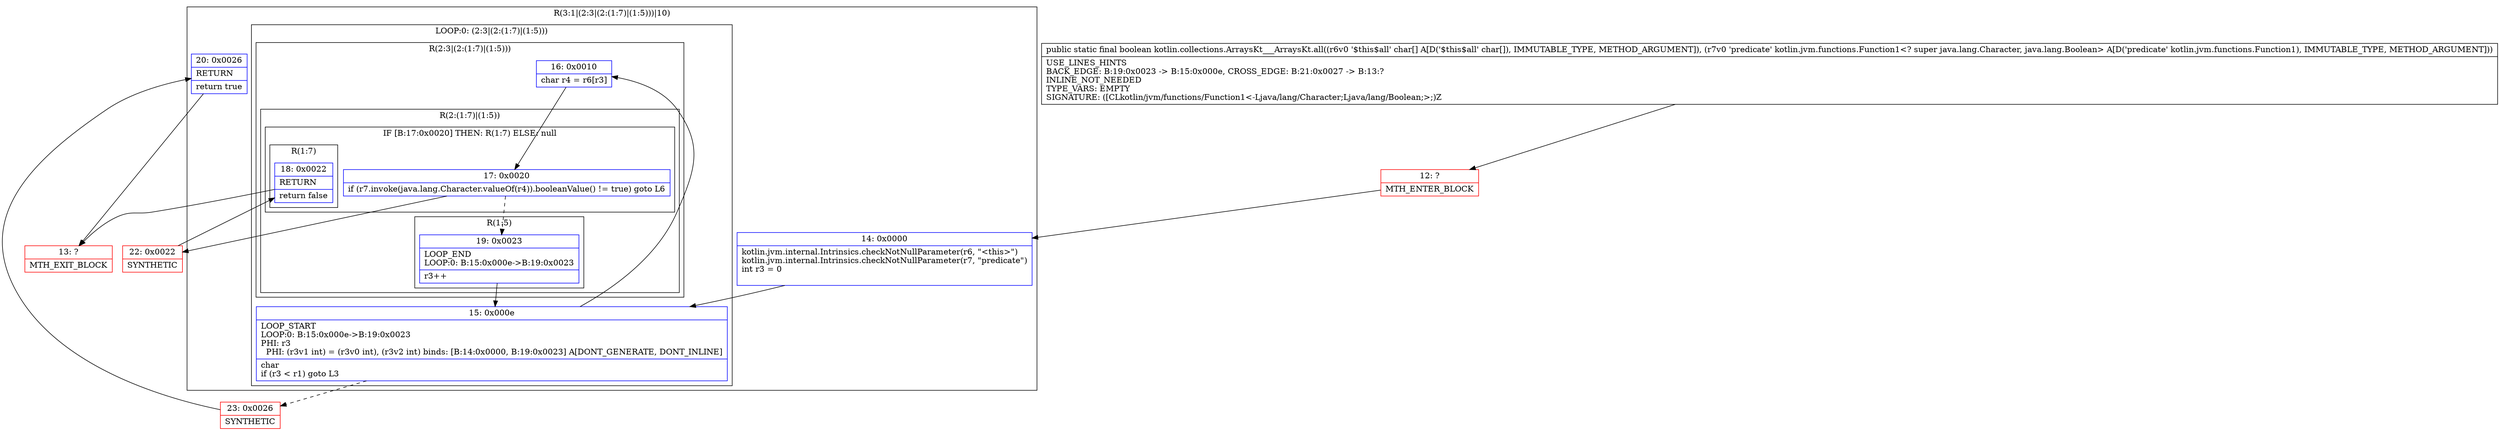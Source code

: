 digraph "CFG forkotlin.collections.ArraysKt___ArraysKt.all([CLkotlin\/jvm\/functions\/Function1;)Z" {
subgraph cluster_Region_1222505394 {
label = "R(3:1|(2:3|(2:(1:7)|(1:5)))|10)";
node [shape=record,color=blue];
Node_14 [shape=record,label="{14\:\ 0x0000|kotlin.jvm.internal.Intrinsics.checkNotNullParameter(r6, \"\<this\>\")\lkotlin.jvm.internal.Intrinsics.checkNotNullParameter(r7, \"predicate\")\lint r3 = 0\l\l}"];
subgraph cluster_LoopRegion_1507523261 {
label = "LOOP:0: (2:3|(2:(1:7)|(1:5)))";
node [shape=record,color=blue];
Node_15 [shape=record,label="{15\:\ 0x000e|LOOP_START\lLOOP:0: B:15:0x000e\-\>B:19:0x0023\lPHI: r3 \l  PHI: (r3v1 int) = (r3v0 int), (r3v2 int) binds: [B:14:0x0000, B:19:0x0023] A[DONT_GENERATE, DONT_INLINE]\l|char \lif (r3 \< r1) goto L3\l}"];
subgraph cluster_Region_639515868 {
label = "R(2:3|(2:(1:7)|(1:5)))";
node [shape=record,color=blue];
Node_16 [shape=record,label="{16\:\ 0x0010|char r4 = r6[r3]\l}"];
subgraph cluster_Region_1736546911 {
label = "R(2:(1:7)|(1:5))";
node [shape=record,color=blue];
subgraph cluster_IfRegion_446988391 {
label = "IF [B:17:0x0020] THEN: R(1:7) ELSE: null";
node [shape=record,color=blue];
Node_17 [shape=record,label="{17\:\ 0x0020|if (r7.invoke(java.lang.Character.valueOf(r4)).booleanValue() != true) goto L6\l}"];
subgraph cluster_Region_1076797825 {
label = "R(1:7)";
node [shape=record,color=blue];
Node_18 [shape=record,label="{18\:\ 0x0022|RETURN\l|return false\l}"];
}
}
subgraph cluster_Region_434799201 {
label = "R(1:5)";
node [shape=record,color=blue];
Node_19 [shape=record,label="{19\:\ 0x0023|LOOP_END\lLOOP:0: B:15:0x000e\-\>B:19:0x0023\l|r3++\l}"];
}
}
}
}
Node_20 [shape=record,label="{20\:\ 0x0026|RETURN\l|return true\l}"];
}
Node_12 [shape=record,color=red,label="{12\:\ ?|MTH_ENTER_BLOCK\l}"];
Node_22 [shape=record,color=red,label="{22\:\ 0x0022|SYNTHETIC\l}"];
Node_13 [shape=record,color=red,label="{13\:\ ?|MTH_EXIT_BLOCK\l}"];
Node_23 [shape=record,color=red,label="{23\:\ 0x0026|SYNTHETIC\l}"];
MethodNode[shape=record,label="{public static final boolean kotlin.collections.ArraysKt___ArraysKt.all((r6v0 '$this$all' char[] A[D('$this$all' char[]), IMMUTABLE_TYPE, METHOD_ARGUMENT]), (r7v0 'predicate' kotlin.jvm.functions.Function1\<? super java.lang.Character, java.lang.Boolean\> A[D('predicate' kotlin.jvm.functions.Function1), IMMUTABLE_TYPE, METHOD_ARGUMENT]))  | USE_LINES_HINTS\lBACK_EDGE: B:19:0x0023 \-\> B:15:0x000e, CROSS_EDGE: B:21:0x0027 \-\> B:13:?\lINLINE_NOT_NEEDED\lTYPE_VARS: EMPTY\lSIGNATURE: ([CLkotlin\/jvm\/functions\/Function1\<\-Ljava\/lang\/Character;Ljava\/lang\/Boolean;\>;)Z\l}"];
MethodNode -> Node_12;Node_14 -> Node_15;
Node_15 -> Node_16;
Node_15 -> Node_23[style=dashed];
Node_16 -> Node_17;
Node_17 -> Node_19[style=dashed];
Node_17 -> Node_22;
Node_18 -> Node_13;
Node_19 -> Node_15;
Node_20 -> Node_13;
Node_12 -> Node_14;
Node_22 -> Node_18;
Node_23 -> Node_20;
}

